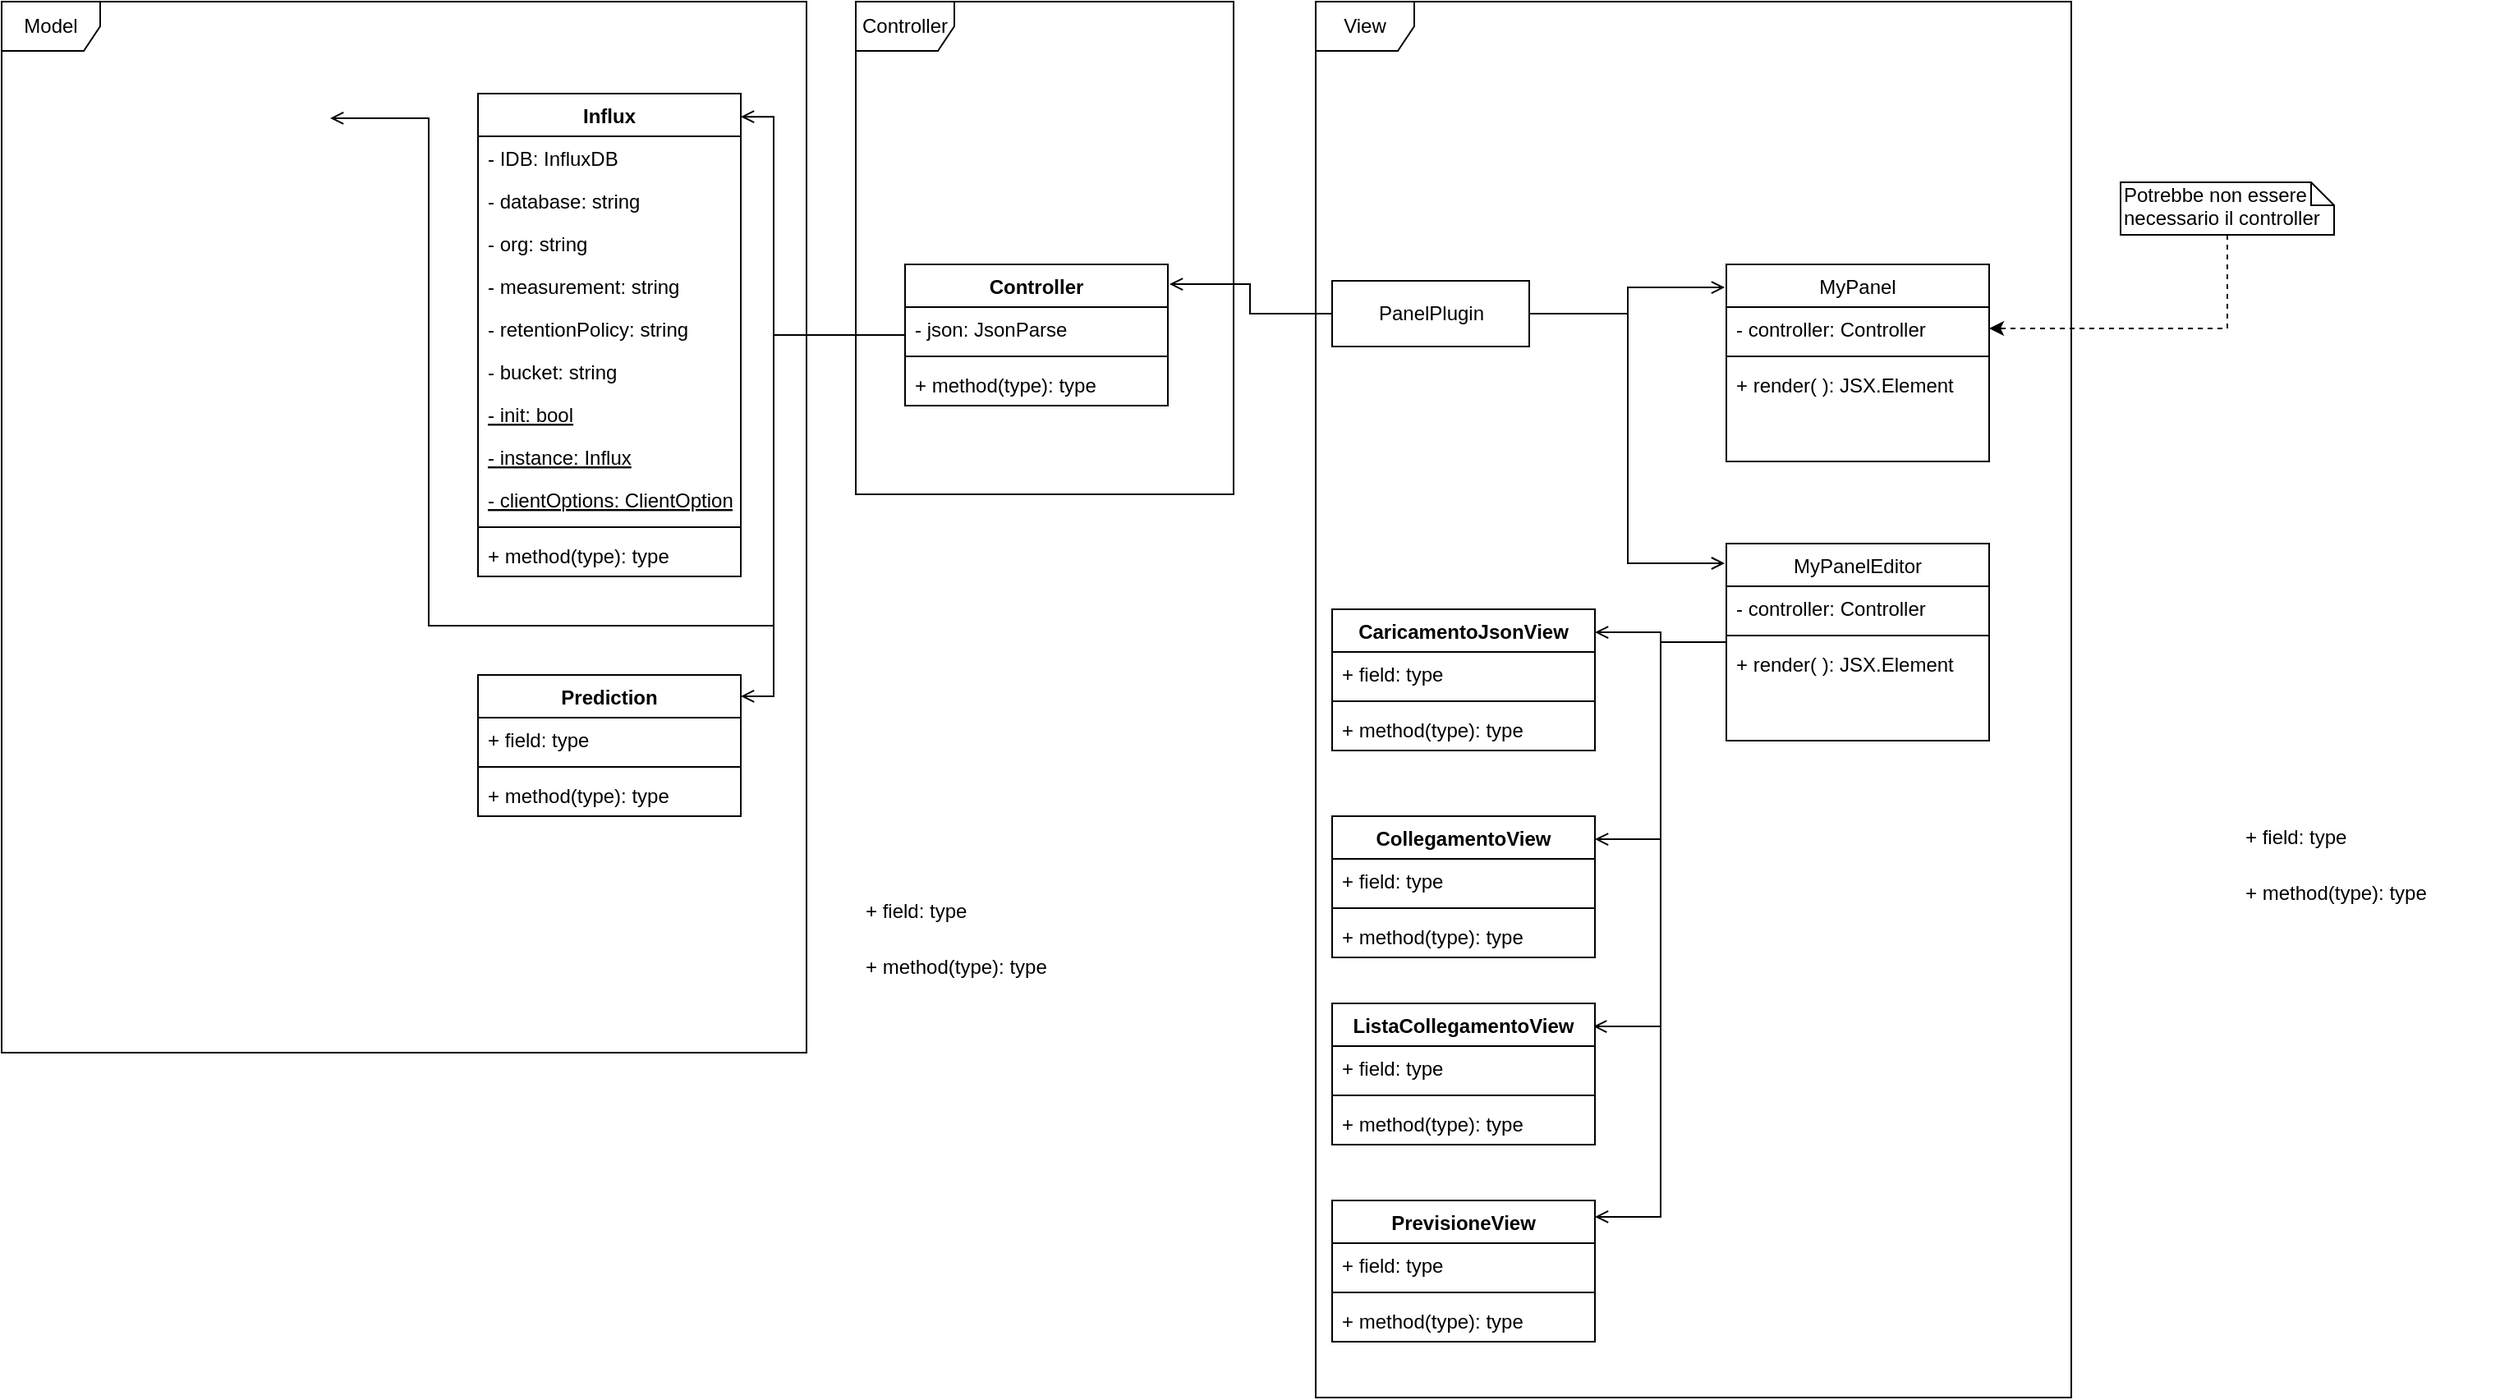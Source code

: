 <mxfile version="13.0.3" type="device"><diagram id="C5RBs43oDa-KdzZeNtuy" name="Page-1"><mxGraphModel dx="3214" dy="948" grid="1" gridSize="10" guides="1" tooltips="1" connect="1" arrows="1" fold="1" page="1" pageScale="1" pageWidth="827" pageHeight="1169" math="0" shadow="0"><root><mxCell id="WIyWlLk6GJQsqaUBKTNV-0"/><mxCell id="WIyWlLk6GJQsqaUBKTNV-1" parent="WIyWlLk6GJQsqaUBKTNV-0"/><mxCell id="JMraxbvX41ucmPS7QItK-8" value="View" style="shape=umlFrame;whiteSpace=wrap;html=1;" parent="WIyWlLk6GJQsqaUBKTNV-1" vertex="1"><mxGeometry x="-490" y="30" width="460" height="850" as="geometry"/></mxCell><mxCell id="JMraxbvX41ucmPS7QItK-7" value="Controller" style="shape=umlFrame;whiteSpace=wrap;html=1;" parent="WIyWlLk6GJQsqaUBKTNV-1" vertex="1"><mxGeometry x="-770" y="30" width="230" height="300" as="geometry"/></mxCell><mxCell id="JMraxbvX41ucmPS7QItK-6" value="Model" style="shape=umlFrame;whiteSpace=wrap;html=1;" parent="WIyWlLk6GJQsqaUBKTNV-1" vertex="1"><mxGeometry x="-1290" y="30" width="490" height="640" as="geometry"/></mxCell><mxCell id="bqARENM6CPj3fpbwpTgn-24" style="edgeStyle=orthogonalEdgeStyle;rounded=0;orthogonalLoop=1;jettySize=auto;html=1;exitX=0;exitY=0.5;exitDx=0;exitDy=0;" parent="WIyWlLk6GJQsqaUBKTNV-1" source="bqARENM6CPj3fpbwpTgn-23" edge="1"><mxGeometry relative="1" as="geometry"><mxPoint x="-470.333" y="224.667" as="targetPoint"/></mxGeometry></mxCell><mxCell id="JMraxbvX41ucmPS7QItK-37" style="edgeStyle=orthogonalEdgeStyle;rounded=0;orthogonalLoop=1;jettySize=auto;html=1;entryX=-0.006;entryY=0.117;entryDx=0;entryDy=0;entryPerimeter=0;endArrow=open;endFill=0;" parent="WIyWlLk6GJQsqaUBKTNV-1" source="bqARENM6CPj3fpbwpTgn-23" target="zkfFHV4jXpPFQw0GAbJ--17" edge="1"><mxGeometry relative="1" as="geometry"/></mxCell><mxCell id="JMraxbvX41ucmPS7QItK-38" style="edgeStyle=orthogonalEdgeStyle;rounded=0;orthogonalLoop=1;jettySize=auto;html=1;entryX=-0.006;entryY=0.1;entryDx=0;entryDy=0;entryPerimeter=0;endArrow=open;endFill=0;" parent="WIyWlLk6GJQsqaUBKTNV-1" source="bqARENM6CPj3fpbwpTgn-23" target="zkfFHV4jXpPFQw0GAbJ--6" edge="1"><mxGeometry relative="1" as="geometry"/></mxCell><mxCell id="JMraxbvX41ucmPS7QItK-45" style="edgeStyle=orthogonalEdgeStyle;rounded=0;orthogonalLoop=1;jettySize=auto;html=1;entryX=1.006;entryY=0.14;entryDx=0;entryDy=0;entryPerimeter=0;endArrow=open;endFill=0;" parent="WIyWlLk6GJQsqaUBKTNV-1" source="bqARENM6CPj3fpbwpTgn-23" target="bqARENM6CPj3fpbwpTgn-14" edge="1"><mxGeometry relative="1" as="geometry"/></mxCell><mxCell id="bqARENM6CPj3fpbwpTgn-23" value="PanelPlugin" style="html=1;" parent="WIyWlLk6GJQsqaUBKTNV-1" vertex="1"><mxGeometry x="-480" y="200" width="120" height="40" as="geometry"/></mxCell><mxCell id="JMraxbvX41ucmPS7QItK-32" style="edgeStyle=orthogonalEdgeStyle;rounded=0;orthogonalLoop=1;jettySize=auto;html=1;entryX=1;entryY=0.163;entryDx=0;entryDy=0;entryPerimeter=0;endArrow=open;endFill=0;" parent="WIyWlLk6GJQsqaUBKTNV-1" source="zkfFHV4jXpPFQw0GAbJ--6" target="JMraxbvX41ucmPS7QItK-16" edge="1"><mxGeometry relative="1" as="geometry"/></mxCell><mxCell id="JMraxbvX41ucmPS7QItK-33" style="edgeStyle=orthogonalEdgeStyle;rounded=0;orthogonalLoop=1;jettySize=auto;html=1;entryX=1;entryY=0.163;entryDx=0;entryDy=0;entryPerimeter=0;endArrow=open;endFill=0;" parent="WIyWlLk6GJQsqaUBKTNV-1" source="zkfFHV4jXpPFQw0GAbJ--6" target="JMraxbvX41ucmPS7QItK-20" edge="1"><mxGeometry relative="1" as="geometry"/></mxCell><mxCell id="JMraxbvX41ucmPS7QItK-34" style="edgeStyle=orthogonalEdgeStyle;rounded=0;orthogonalLoop=1;jettySize=auto;html=1;entryX=0.994;entryY=0.163;entryDx=0;entryDy=0;entryPerimeter=0;endArrow=open;endFill=0;" parent="WIyWlLk6GJQsqaUBKTNV-1" source="zkfFHV4jXpPFQw0GAbJ--6" target="JMraxbvX41ucmPS7QItK-24" edge="1"><mxGeometry relative="1" as="geometry"/></mxCell><mxCell id="JMraxbvX41ucmPS7QItK-35" style="edgeStyle=orthogonalEdgeStyle;rounded=0;orthogonalLoop=1;jettySize=auto;html=1;entryX=1;entryY=0.116;entryDx=0;entryDy=0;entryPerimeter=0;endArrow=open;endFill=0;" parent="WIyWlLk6GJQsqaUBKTNV-1" source="zkfFHV4jXpPFQw0GAbJ--6" target="JMraxbvX41ucmPS7QItK-28" edge="1"><mxGeometry relative="1" as="geometry"/></mxCell><mxCell id="zkfFHV4jXpPFQw0GAbJ--6" value="MyPanelEditor" style="swimlane;fontStyle=0;align=center;verticalAlign=top;childLayout=stackLayout;horizontal=1;startSize=26;horizontalStack=0;resizeParent=1;resizeLast=0;collapsible=1;marginBottom=0;rounded=0;shadow=0;strokeWidth=1;" parent="WIyWlLk6GJQsqaUBKTNV-1" vertex="1"><mxGeometry x="-240" y="360" width="160" height="120" as="geometry"><mxRectangle x="130" y="380" width="160" height="26" as="alternateBounds"/></mxGeometry></mxCell><mxCell id="JMraxbvX41ucmPS7QItK-4" value="- controller: Controller" style="text;strokeColor=none;fillColor=none;align=left;verticalAlign=top;spacingLeft=4;spacingRight=4;overflow=hidden;rotatable=0;points=[[0,0.5],[1,0.5]];portConstraint=eastwest;" parent="zkfFHV4jXpPFQw0GAbJ--6" vertex="1"><mxGeometry y="26" width="160" height="26" as="geometry"/></mxCell><mxCell id="zkfFHV4jXpPFQw0GAbJ--9" value="" style="line;html=1;strokeWidth=1;align=left;verticalAlign=middle;spacingTop=-1;spacingLeft=3;spacingRight=3;rotatable=0;labelPosition=right;points=[];portConstraint=eastwest;" parent="zkfFHV4jXpPFQw0GAbJ--6" vertex="1"><mxGeometry y="52" width="160" height="8" as="geometry"/></mxCell><mxCell id="JMraxbvX41ucmPS7QItK-3" value="+ render( ): JSX.Element" style="text;strokeColor=none;fillColor=none;align=left;verticalAlign=top;spacingLeft=4;spacingRight=4;overflow=hidden;rotatable=0;points=[[0,0.5],[1,0.5]];portConstraint=eastwest;" parent="zkfFHV4jXpPFQw0GAbJ--6" vertex="1"><mxGeometry y="60" width="160" height="26" as="geometry"/></mxCell><mxCell id="zkfFHV4jXpPFQw0GAbJ--17" value="MyPanel" style="swimlane;fontStyle=0;align=center;verticalAlign=top;childLayout=stackLayout;horizontal=1;startSize=26;horizontalStack=0;resizeParent=1;resizeLast=0;collapsible=1;marginBottom=0;rounded=0;shadow=0;strokeWidth=1;" parent="WIyWlLk6GJQsqaUBKTNV-1" vertex="1"><mxGeometry x="-240" y="190" width="160" height="120" as="geometry"><mxRectangle x="550" y="140" width="160" height="26" as="alternateBounds"/></mxGeometry></mxCell><mxCell id="JMraxbvX41ucmPS7QItK-5" value="- controller: Controller" style="text;strokeColor=none;fillColor=none;align=left;verticalAlign=top;spacingLeft=4;spacingRight=4;overflow=hidden;rotatable=0;points=[[0,0.5],[1,0.5]];portConstraint=eastwest;" parent="zkfFHV4jXpPFQw0GAbJ--17" vertex="1"><mxGeometry y="26" width="160" height="26" as="geometry"/></mxCell><mxCell id="zkfFHV4jXpPFQw0GAbJ--23" value="" style="line;html=1;strokeWidth=1;align=left;verticalAlign=middle;spacingTop=-1;spacingLeft=3;spacingRight=3;rotatable=0;labelPosition=right;points=[];portConstraint=eastwest;" parent="zkfFHV4jXpPFQw0GAbJ--17" vertex="1"><mxGeometry y="52" width="160" height="8" as="geometry"/></mxCell><mxCell id="JMraxbvX41ucmPS7QItK-2" value="+ render( ): JSX.Element" style="text;strokeColor=none;fillColor=none;align=left;verticalAlign=top;spacingLeft=4;spacingRight=4;overflow=hidden;rotatable=0;points=[[0,0.5],[1,0.5]];portConstraint=eastwest;" parent="zkfFHV4jXpPFQw0GAbJ--17" vertex="1"><mxGeometry y="60" width="160" height="26" as="geometry"/></mxCell><mxCell id="JMraxbvX41ucmPS7QItK-42" style="edgeStyle=orthogonalEdgeStyle;rounded=0;orthogonalLoop=1;jettySize=auto;html=1;entryX=1;entryY=0.174;entryDx=0;entryDy=0;entryPerimeter=0;endArrow=open;endFill=0;" parent="WIyWlLk6GJQsqaUBKTNV-1" source="bqARENM6CPj3fpbwpTgn-14" edge="1"><mxGeometry relative="1" as="geometry"><Array as="points"><mxPoint x="-820" y="233"/><mxPoint x="-820" y="410"/><mxPoint x="-1030" y="410"/><mxPoint x="-1030" y="101"/></Array><mxPoint x="-1090" y="100.964" as="targetPoint"/></mxGeometry></mxCell><mxCell id="JMraxbvX41ucmPS7QItK-43" style="edgeStyle=orthogonalEdgeStyle;rounded=0;orthogonalLoop=1;jettySize=auto;html=1;entryX=1;entryY=0.048;entryDx=0;entryDy=0;entryPerimeter=0;endArrow=open;endFill=0;" parent="WIyWlLk6GJQsqaUBKTNV-1" source="bqARENM6CPj3fpbwpTgn-14" target="bqARENM6CPj3fpbwpTgn-29" edge="1"><mxGeometry relative="1" as="geometry"><Array as="points"><mxPoint x="-820" y="233"/><mxPoint x="-820" y="100"/></Array></mxGeometry></mxCell><mxCell id="JMraxbvX41ucmPS7QItK-44" style="edgeStyle=orthogonalEdgeStyle;rounded=0;orthogonalLoop=1;jettySize=auto;html=1;entryX=1;entryY=0.151;entryDx=0;entryDy=0;entryPerimeter=0;endArrow=open;endFill=0;" parent="WIyWlLk6GJQsqaUBKTNV-1" source="bqARENM6CPj3fpbwpTgn-14" target="bqARENM6CPj3fpbwpTgn-34" edge="1"><mxGeometry relative="1" as="geometry"><Array as="points"><mxPoint x="-820" y="233"/><mxPoint x="-820" y="453"/></Array></mxGeometry></mxCell><mxCell id="bqARENM6CPj3fpbwpTgn-14" value="Controller" style="swimlane;fontStyle=1;align=center;verticalAlign=top;childLayout=stackLayout;horizontal=1;startSize=26;horizontalStack=0;resizeParent=1;resizeParentMax=0;resizeLast=0;collapsible=1;marginBottom=0;" parent="WIyWlLk6GJQsqaUBKTNV-1" vertex="1"><mxGeometry x="-740" y="190" width="160" height="86" as="geometry"/></mxCell><mxCell id="bqARENM6CPj3fpbwpTgn-15" value="- json: JsonParse" style="text;strokeColor=none;fillColor=none;align=left;verticalAlign=top;spacingLeft=4;spacingRight=4;overflow=hidden;rotatable=0;points=[[0,0.5],[1,0.5]];portConstraint=eastwest;" parent="bqARENM6CPj3fpbwpTgn-14" vertex="1"><mxGeometry y="26" width="160" height="26" as="geometry"/></mxCell><mxCell id="bqARENM6CPj3fpbwpTgn-16" value="" style="line;strokeWidth=1;fillColor=none;align=left;verticalAlign=middle;spacingTop=-1;spacingLeft=3;spacingRight=3;rotatable=0;labelPosition=right;points=[];portConstraint=eastwest;" parent="bqARENM6CPj3fpbwpTgn-14" vertex="1"><mxGeometry y="52" width="160" height="8" as="geometry"/></mxCell><mxCell id="bqARENM6CPj3fpbwpTgn-17" value="+ method(type): type" style="text;strokeColor=none;fillColor=none;align=left;verticalAlign=top;spacingLeft=4;spacingRight=4;overflow=hidden;rotatable=0;points=[[0,0.5],[1,0.5]];portConstraint=eastwest;" parent="bqARENM6CPj3fpbwpTgn-14" vertex="1"><mxGeometry y="60" width="160" height="26" as="geometry"/></mxCell><mxCell id="bqARENM6CPj3fpbwpTgn-45" value="+ field: type" style="text;strokeColor=none;fillColor=none;align=left;verticalAlign=top;spacingLeft=4;spacingRight=4;overflow=hidden;rotatable=0;points=[[0,0.5],[1,0.5]];portConstraint=eastwest;" parent="WIyWlLk6GJQsqaUBKTNV-1" vertex="1"><mxGeometry x="-770" y="570" width="160" height="26" as="geometry"/></mxCell><mxCell id="bqARENM6CPj3fpbwpTgn-46" value="+ method(type): type" style="text;strokeColor=none;fillColor=none;align=left;verticalAlign=top;spacingLeft=4;spacingRight=4;overflow=hidden;rotatable=0;points=[[0,0.5],[1,0.5]];portConstraint=eastwest;" parent="WIyWlLk6GJQsqaUBKTNV-1" vertex="1"><mxGeometry x="-770" y="604" width="160" height="26" as="geometry"/></mxCell><mxCell id="bqARENM6CPj3fpbwpTgn-34" value="Prediction" style="swimlane;fontStyle=1;align=center;verticalAlign=top;childLayout=stackLayout;horizontal=1;startSize=26;horizontalStack=0;resizeParent=1;resizeParentMax=0;resizeLast=0;collapsible=1;marginBottom=0;" parent="WIyWlLk6GJQsqaUBKTNV-1" vertex="1"><mxGeometry x="-1000" y="440" width="160" height="86" as="geometry"/></mxCell><mxCell id="bqARENM6CPj3fpbwpTgn-35" value="+ field: type" style="text;strokeColor=none;fillColor=none;align=left;verticalAlign=top;spacingLeft=4;spacingRight=4;overflow=hidden;rotatable=0;points=[[0,0.5],[1,0.5]];portConstraint=eastwest;" parent="bqARENM6CPj3fpbwpTgn-34" vertex="1"><mxGeometry y="26" width="160" height="26" as="geometry"/></mxCell><mxCell id="bqARENM6CPj3fpbwpTgn-36" value="" style="line;strokeWidth=1;fillColor=none;align=left;verticalAlign=middle;spacingTop=-1;spacingLeft=3;spacingRight=3;rotatable=0;labelPosition=right;points=[];portConstraint=eastwest;" parent="bqARENM6CPj3fpbwpTgn-34" vertex="1"><mxGeometry y="52" width="160" height="8" as="geometry"/></mxCell><mxCell id="bqARENM6CPj3fpbwpTgn-37" value="+ method(type): type" style="text;strokeColor=none;fillColor=none;align=left;verticalAlign=top;spacingLeft=4;spacingRight=4;overflow=hidden;rotatable=0;points=[[0,0.5],[1,0.5]];portConstraint=eastwest;" parent="bqARENM6CPj3fpbwpTgn-34" vertex="1"><mxGeometry y="60" width="160" height="26" as="geometry"/></mxCell><mxCell id="bqARENM6CPj3fpbwpTgn-29" value="Influx" style="swimlane;fontStyle=1;align=center;verticalAlign=top;childLayout=stackLayout;horizontal=1;startSize=26;horizontalStack=0;resizeParent=1;resizeParentMax=0;resizeLast=0;collapsible=1;marginBottom=0;" parent="WIyWlLk6GJQsqaUBKTNV-1" vertex="1"><mxGeometry x="-1000" y="86" width="160" height="294" as="geometry"/></mxCell><mxCell id="bqARENM6CPj3fpbwpTgn-49" value="- IDB: InfluxDB" style="text;strokeColor=none;fillColor=none;align=left;verticalAlign=top;spacingLeft=4;spacingRight=4;overflow=hidden;rotatable=0;points=[[0,0.5],[1,0.5]];portConstraint=eastwest;" parent="bqARENM6CPj3fpbwpTgn-29" vertex="1"><mxGeometry y="26" width="160" height="26" as="geometry"/></mxCell><mxCell id="bqARENM6CPj3fpbwpTgn-51" value="- database: string" style="text;strokeColor=none;fillColor=none;align=left;verticalAlign=top;spacingLeft=4;spacingRight=4;overflow=hidden;rotatable=0;points=[[0,0.5],[1,0.5]];portConstraint=eastwest;" parent="bqARENM6CPj3fpbwpTgn-29" vertex="1"><mxGeometry y="52" width="160" height="26" as="geometry"/></mxCell><mxCell id="bqARENM6CPj3fpbwpTgn-52" value="- org: string" style="text;strokeColor=none;fillColor=none;align=left;verticalAlign=top;spacingLeft=4;spacingRight=4;overflow=hidden;rotatable=0;points=[[0,0.5],[1,0.5]];portConstraint=eastwest;" parent="bqARENM6CPj3fpbwpTgn-29" vertex="1"><mxGeometry y="78" width="160" height="26" as="geometry"/></mxCell><mxCell id="bqARENM6CPj3fpbwpTgn-53" value="- measurement: string" style="text;strokeColor=none;fillColor=none;align=left;verticalAlign=top;spacingLeft=4;spacingRight=4;overflow=hidden;rotatable=0;points=[[0,0.5],[1,0.5]];portConstraint=eastwest;" parent="bqARENM6CPj3fpbwpTgn-29" vertex="1"><mxGeometry y="104" width="160" height="26" as="geometry"/></mxCell><mxCell id="bqARENM6CPj3fpbwpTgn-54" value="- retentionPolicy: string" style="text;strokeColor=none;fillColor=none;align=left;verticalAlign=top;spacingLeft=4;spacingRight=4;overflow=hidden;rotatable=0;points=[[0,0.5],[1,0.5]];portConstraint=eastwest;" parent="bqARENM6CPj3fpbwpTgn-29" vertex="1"><mxGeometry y="130" width="160" height="26" as="geometry"/></mxCell><mxCell id="bqARENM6CPj3fpbwpTgn-50" value="- bucket: string" style="text;strokeColor=none;fillColor=none;align=left;verticalAlign=top;spacingLeft=4;spacingRight=4;overflow=hidden;rotatable=0;points=[[0,0.5],[1,0.5]];portConstraint=eastwest;" parent="bqARENM6CPj3fpbwpTgn-29" vertex="1"><mxGeometry y="156" width="160" height="26" as="geometry"/></mxCell><mxCell id="bqARENM6CPj3fpbwpTgn-48" value="- init: bool" style="text;strokeColor=none;fillColor=none;align=left;verticalAlign=top;spacingLeft=4;spacingRight=4;overflow=hidden;rotatable=0;points=[[0,0.5],[1,0.5]];portConstraint=eastwest;fontStyle=4" parent="bqARENM6CPj3fpbwpTgn-29" vertex="1"><mxGeometry y="182" width="160" height="26" as="geometry"/></mxCell><mxCell id="bqARENM6CPj3fpbwpTgn-30" value="- instance: Influx" style="text;strokeColor=none;fillColor=none;align=left;verticalAlign=middle;spacingLeft=4;spacingRight=4;overflow=hidden;rotatable=0;points=[[0,0.5],[1,0.5]];portConstraint=eastwest;fontStyle=4;labelBackgroundColor=none;labelBorderColor=none;fontSize=12;horizontal=1;labelPosition=center;verticalLabelPosition=middle;spacing=2;spacingTop=0;spacingBottom=0;" parent="bqARENM6CPj3fpbwpTgn-29" vertex="1"><mxGeometry y="208" width="160" height="26" as="geometry"/></mxCell><mxCell id="bqARENM6CPj3fpbwpTgn-47" value="- clientOptions: ClientOptions" style="text;strokeColor=none;fillColor=none;align=left;verticalAlign=top;spacingLeft=4;spacingRight=4;overflow=hidden;rotatable=0;points=[[0,0.5],[1,0.5]];portConstraint=eastwest;fontStyle=4" parent="bqARENM6CPj3fpbwpTgn-29" vertex="1"><mxGeometry y="234" width="160" height="26" as="geometry"/></mxCell><mxCell id="bqARENM6CPj3fpbwpTgn-31" value="" style="line;strokeWidth=1;fillColor=none;align=left;verticalAlign=middle;spacingTop=-1;spacingLeft=3;spacingRight=3;rotatable=0;labelPosition=right;points=[];portConstraint=eastwest;" parent="bqARENM6CPj3fpbwpTgn-29" vertex="1"><mxGeometry y="260" width="160" height="8" as="geometry"/></mxCell><mxCell id="bqARENM6CPj3fpbwpTgn-32" value="+ method(type): type" style="text;strokeColor=none;fillColor=none;align=left;verticalAlign=top;spacingLeft=4;spacingRight=4;overflow=hidden;rotatable=0;points=[[0,0.5],[1,0.5]];portConstraint=eastwest;" parent="bqARENM6CPj3fpbwpTgn-29" vertex="1"><mxGeometry y="268" width="160" height="26" as="geometry"/></mxCell><mxCell id="JMraxbvX41ucmPS7QItK-0" value="+ field: type" style="text;strokeColor=none;fillColor=none;align=left;verticalAlign=top;spacingLeft=4;spacingRight=4;overflow=hidden;rotatable=0;points=[[0,0.5],[1,0.5]];portConstraint=eastwest;" parent="WIyWlLk6GJQsqaUBKTNV-1" vertex="1"><mxGeometry x="70" y="525" width="160" height="26" as="geometry"/></mxCell><mxCell id="JMraxbvX41ucmPS7QItK-1" value="+ method(type): type" style="text;strokeColor=none;fillColor=none;align=left;verticalAlign=top;spacingLeft=4;spacingRight=4;overflow=hidden;rotatable=0;points=[[0,0.5],[1,0.5]];portConstraint=eastwest;" parent="WIyWlLk6GJQsqaUBKTNV-1" vertex="1"><mxGeometry x="70" y="559" width="160" height="26" as="geometry"/></mxCell><mxCell id="JMraxbvX41ucmPS7QItK-15" style="edgeStyle=orthogonalEdgeStyle;rounded=0;orthogonalLoop=1;jettySize=auto;html=1;entryX=1;entryY=0.5;entryDx=0;entryDy=0;dashed=1;" parent="WIyWlLk6GJQsqaUBKTNV-1" source="JMraxbvX41ucmPS7QItK-14" target="JMraxbvX41ucmPS7QItK-5" edge="1"><mxGeometry relative="1" as="geometry"/></mxCell><mxCell id="JMraxbvX41ucmPS7QItK-14" value="Potrebbe non essere necessario il controller" style="shape=note;whiteSpace=wrap;html=1;size=14;verticalAlign=top;align=left;spacingTop=-6;" parent="WIyWlLk6GJQsqaUBKTNV-1" vertex="1"><mxGeometry y="140" width="130" height="32" as="geometry"/></mxCell><mxCell id="JMraxbvX41ucmPS7QItK-16" value="CaricamentoJsonView" style="swimlane;fontStyle=1;align=center;verticalAlign=top;childLayout=stackLayout;horizontal=1;startSize=26;horizontalStack=0;resizeParent=1;resizeParentMax=0;resizeLast=0;collapsible=1;marginBottom=0;" parent="WIyWlLk6GJQsqaUBKTNV-1" vertex="1"><mxGeometry x="-480" y="400" width="160" height="86" as="geometry"/></mxCell><mxCell id="JMraxbvX41ucmPS7QItK-17" value="+ field: type" style="text;strokeColor=none;fillColor=none;align=left;verticalAlign=top;spacingLeft=4;spacingRight=4;overflow=hidden;rotatable=0;points=[[0,0.5],[1,0.5]];portConstraint=eastwest;" parent="JMraxbvX41ucmPS7QItK-16" vertex="1"><mxGeometry y="26" width="160" height="26" as="geometry"/></mxCell><mxCell id="JMraxbvX41ucmPS7QItK-18" value="" style="line;strokeWidth=1;fillColor=none;align=left;verticalAlign=middle;spacingTop=-1;spacingLeft=3;spacingRight=3;rotatable=0;labelPosition=right;points=[];portConstraint=eastwest;" parent="JMraxbvX41ucmPS7QItK-16" vertex="1"><mxGeometry y="52" width="160" height="8" as="geometry"/></mxCell><mxCell id="JMraxbvX41ucmPS7QItK-19" value="+ method(type): type" style="text;strokeColor=none;fillColor=none;align=left;verticalAlign=top;spacingLeft=4;spacingRight=4;overflow=hidden;rotatable=0;points=[[0,0.5],[1,0.5]];portConstraint=eastwest;" parent="JMraxbvX41ucmPS7QItK-16" vertex="1"><mxGeometry y="60" width="160" height="26" as="geometry"/></mxCell><mxCell id="JMraxbvX41ucmPS7QItK-20" value="CollegamentoView" style="swimlane;fontStyle=1;align=center;verticalAlign=top;childLayout=stackLayout;horizontal=1;startSize=26;horizontalStack=0;resizeParent=1;resizeParentMax=0;resizeLast=0;collapsible=1;marginBottom=0;" parent="WIyWlLk6GJQsqaUBKTNV-1" vertex="1"><mxGeometry x="-480" y="526" width="160" height="86" as="geometry"/></mxCell><mxCell id="JMraxbvX41ucmPS7QItK-21" value="+ field: type" style="text;strokeColor=none;fillColor=none;align=left;verticalAlign=top;spacingLeft=4;spacingRight=4;overflow=hidden;rotatable=0;points=[[0,0.5],[1,0.5]];portConstraint=eastwest;" parent="JMraxbvX41ucmPS7QItK-20" vertex="1"><mxGeometry y="26" width="160" height="26" as="geometry"/></mxCell><mxCell id="JMraxbvX41ucmPS7QItK-22" value="" style="line;strokeWidth=1;fillColor=none;align=left;verticalAlign=middle;spacingTop=-1;spacingLeft=3;spacingRight=3;rotatable=0;labelPosition=right;points=[];portConstraint=eastwest;" parent="JMraxbvX41ucmPS7QItK-20" vertex="1"><mxGeometry y="52" width="160" height="8" as="geometry"/></mxCell><mxCell id="JMraxbvX41ucmPS7QItK-23" value="+ method(type): type" style="text;strokeColor=none;fillColor=none;align=left;verticalAlign=top;spacingLeft=4;spacingRight=4;overflow=hidden;rotatable=0;points=[[0,0.5],[1,0.5]];portConstraint=eastwest;" parent="JMraxbvX41ucmPS7QItK-20" vertex="1"><mxGeometry y="60" width="160" height="26" as="geometry"/></mxCell><mxCell id="JMraxbvX41ucmPS7QItK-24" value="ListaCollegamentoView" style="swimlane;fontStyle=1;align=center;verticalAlign=top;childLayout=stackLayout;horizontal=1;startSize=26;horizontalStack=0;resizeParent=1;resizeParentMax=0;resizeLast=0;collapsible=1;marginBottom=0;" parent="WIyWlLk6GJQsqaUBKTNV-1" vertex="1"><mxGeometry x="-480" y="640" width="160" height="86" as="geometry"/></mxCell><mxCell id="JMraxbvX41ucmPS7QItK-25" value="+ field: type" style="text;strokeColor=none;fillColor=none;align=left;verticalAlign=top;spacingLeft=4;spacingRight=4;overflow=hidden;rotatable=0;points=[[0,0.5],[1,0.5]];portConstraint=eastwest;" parent="JMraxbvX41ucmPS7QItK-24" vertex="1"><mxGeometry y="26" width="160" height="26" as="geometry"/></mxCell><mxCell id="JMraxbvX41ucmPS7QItK-26" value="" style="line;strokeWidth=1;fillColor=none;align=left;verticalAlign=middle;spacingTop=-1;spacingLeft=3;spacingRight=3;rotatable=0;labelPosition=right;points=[];portConstraint=eastwest;" parent="JMraxbvX41ucmPS7QItK-24" vertex="1"><mxGeometry y="52" width="160" height="8" as="geometry"/></mxCell><mxCell id="JMraxbvX41ucmPS7QItK-27" value="+ method(type): type" style="text;strokeColor=none;fillColor=none;align=left;verticalAlign=top;spacingLeft=4;spacingRight=4;overflow=hidden;rotatable=0;points=[[0,0.5],[1,0.5]];portConstraint=eastwest;" parent="JMraxbvX41ucmPS7QItK-24" vertex="1"><mxGeometry y="60" width="160" height="26" as="geometry"/></mxCell><mxCell id="JMraxbvX41ucmPS7QItK-28" value="PrevisioneView" style="swimlane;fontStyle=1;align=center;verticalAlign=top;childLayout=stackLayout;horizontal=1;startSize=26;horizontalStack=0;resizeParent=1;resizeParentMax=0;resizeLast=0;collapsible=1;marginBottom=0;" parent="WIyWlLk6GJQsqaUBKTNV-1" vertex="1"><mxGeometry x="-480" y="760" width="160" height="86" as="geometry"/></mxCell><mxCell id="JMraxbvX41ucmPS7QItK-29" value="+ field: type" style="text;strokeColor=none;fillColor=none;align=left;verticalAlign=top;spacingLeft=4;spacingRight=4;overflow=hidden;rotatable=0;points=[[0,0.5],[1,0.5]];portConstraint=eastwest;" parent="JMraxbvX41ucmPS7QItK-28" vertex="1"><mxGeometry y="26" width="160" height="26" as="geometry"/></mxCell><mxCell id="JMraxbvX41ucmPS7QItK-30" value="" style="line;strokeWidth=1;fillColor=none;align=left;verticalAlign=middle;spacingTop=-1;spacingLeft=3;spacingRight=3;rotatable=0;labelPosition=right;points=[];portConstraint=eastwest;" parent="JMraxbvX41ucmPS7QItK-28" vertex="1"><mxGeometry y="52" width="160" height="8" as="geometry"/></mxCell><mxCell id="JMraxbvX41ucmPS7QItK-31" value="+ method(type): type" style="text;strokeColor=none;fillColor=none;align=left;verticalAlign=top;spacingLeft=4;spacingRight=4;overflow=hidden;rotatable=0;points=[[0,0.5],[1,0.5]];portConstraint=eastwest;" parent="JMraxbvX41ucmPS7QItK-28" vertex="1"><mxGeometry y="60" width="160" height="26" as="geometry"/></mxCell></root></mxGraphModel></diagram></mxfile>